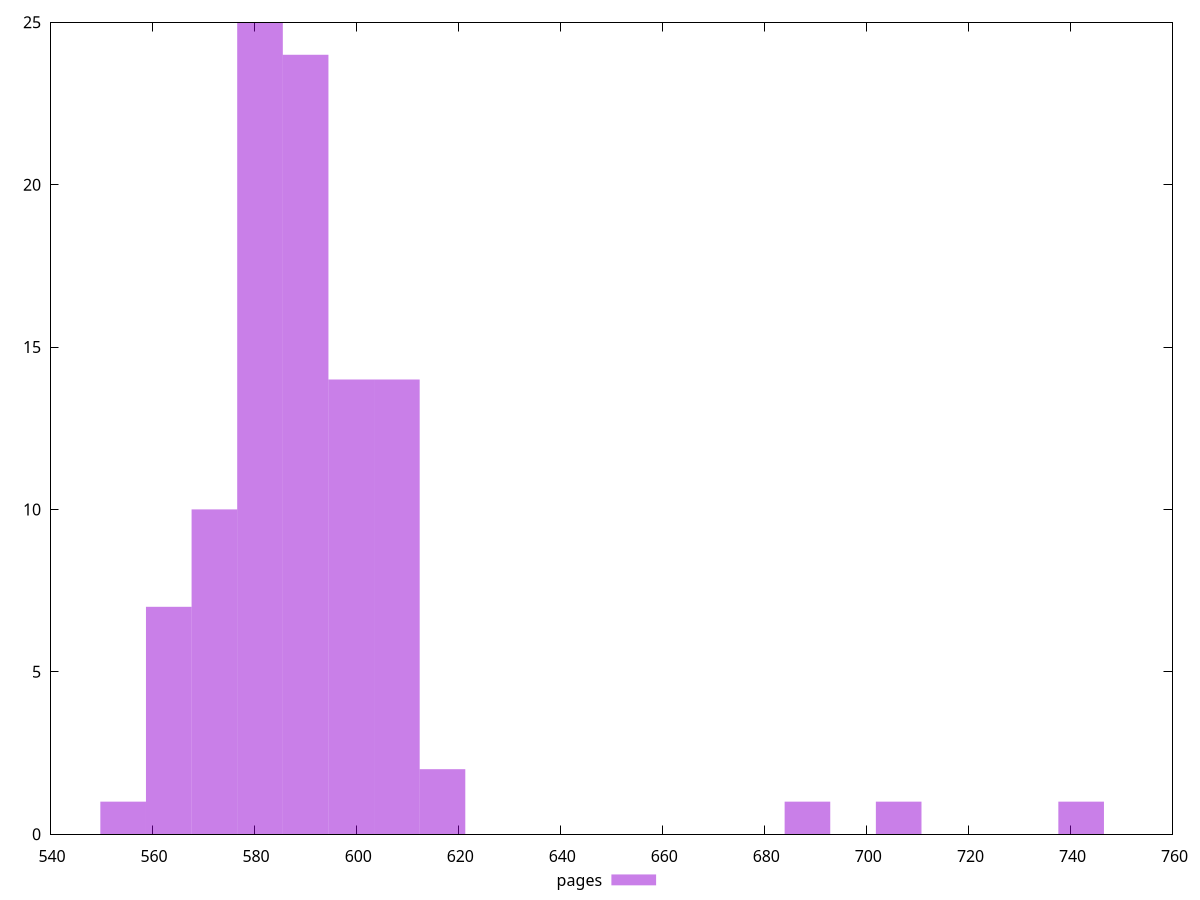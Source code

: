 $_pages <<EOF
742.0963068945039 1
688.4507907334555 1
563.277919691009 7
590.1006777715332 24
572.2188390511837 10
607.9825164918827 14
581.1597584113586 25
599.0415971317079 14
616.9234358520575 2
554.3370003308343 1
706.3326294538049 1
EOF
set key outside below
set terminal pngcairo
set output "report_00006_2020-11-02T20-21-41.718Z/bootup-time/pages//raw_hist.png"
set yrange [0:25]
set boxwidth 8.940919360174746
set style fill transparent solid 0.5 noborder
plot $_pages title "pages" with boxes ,